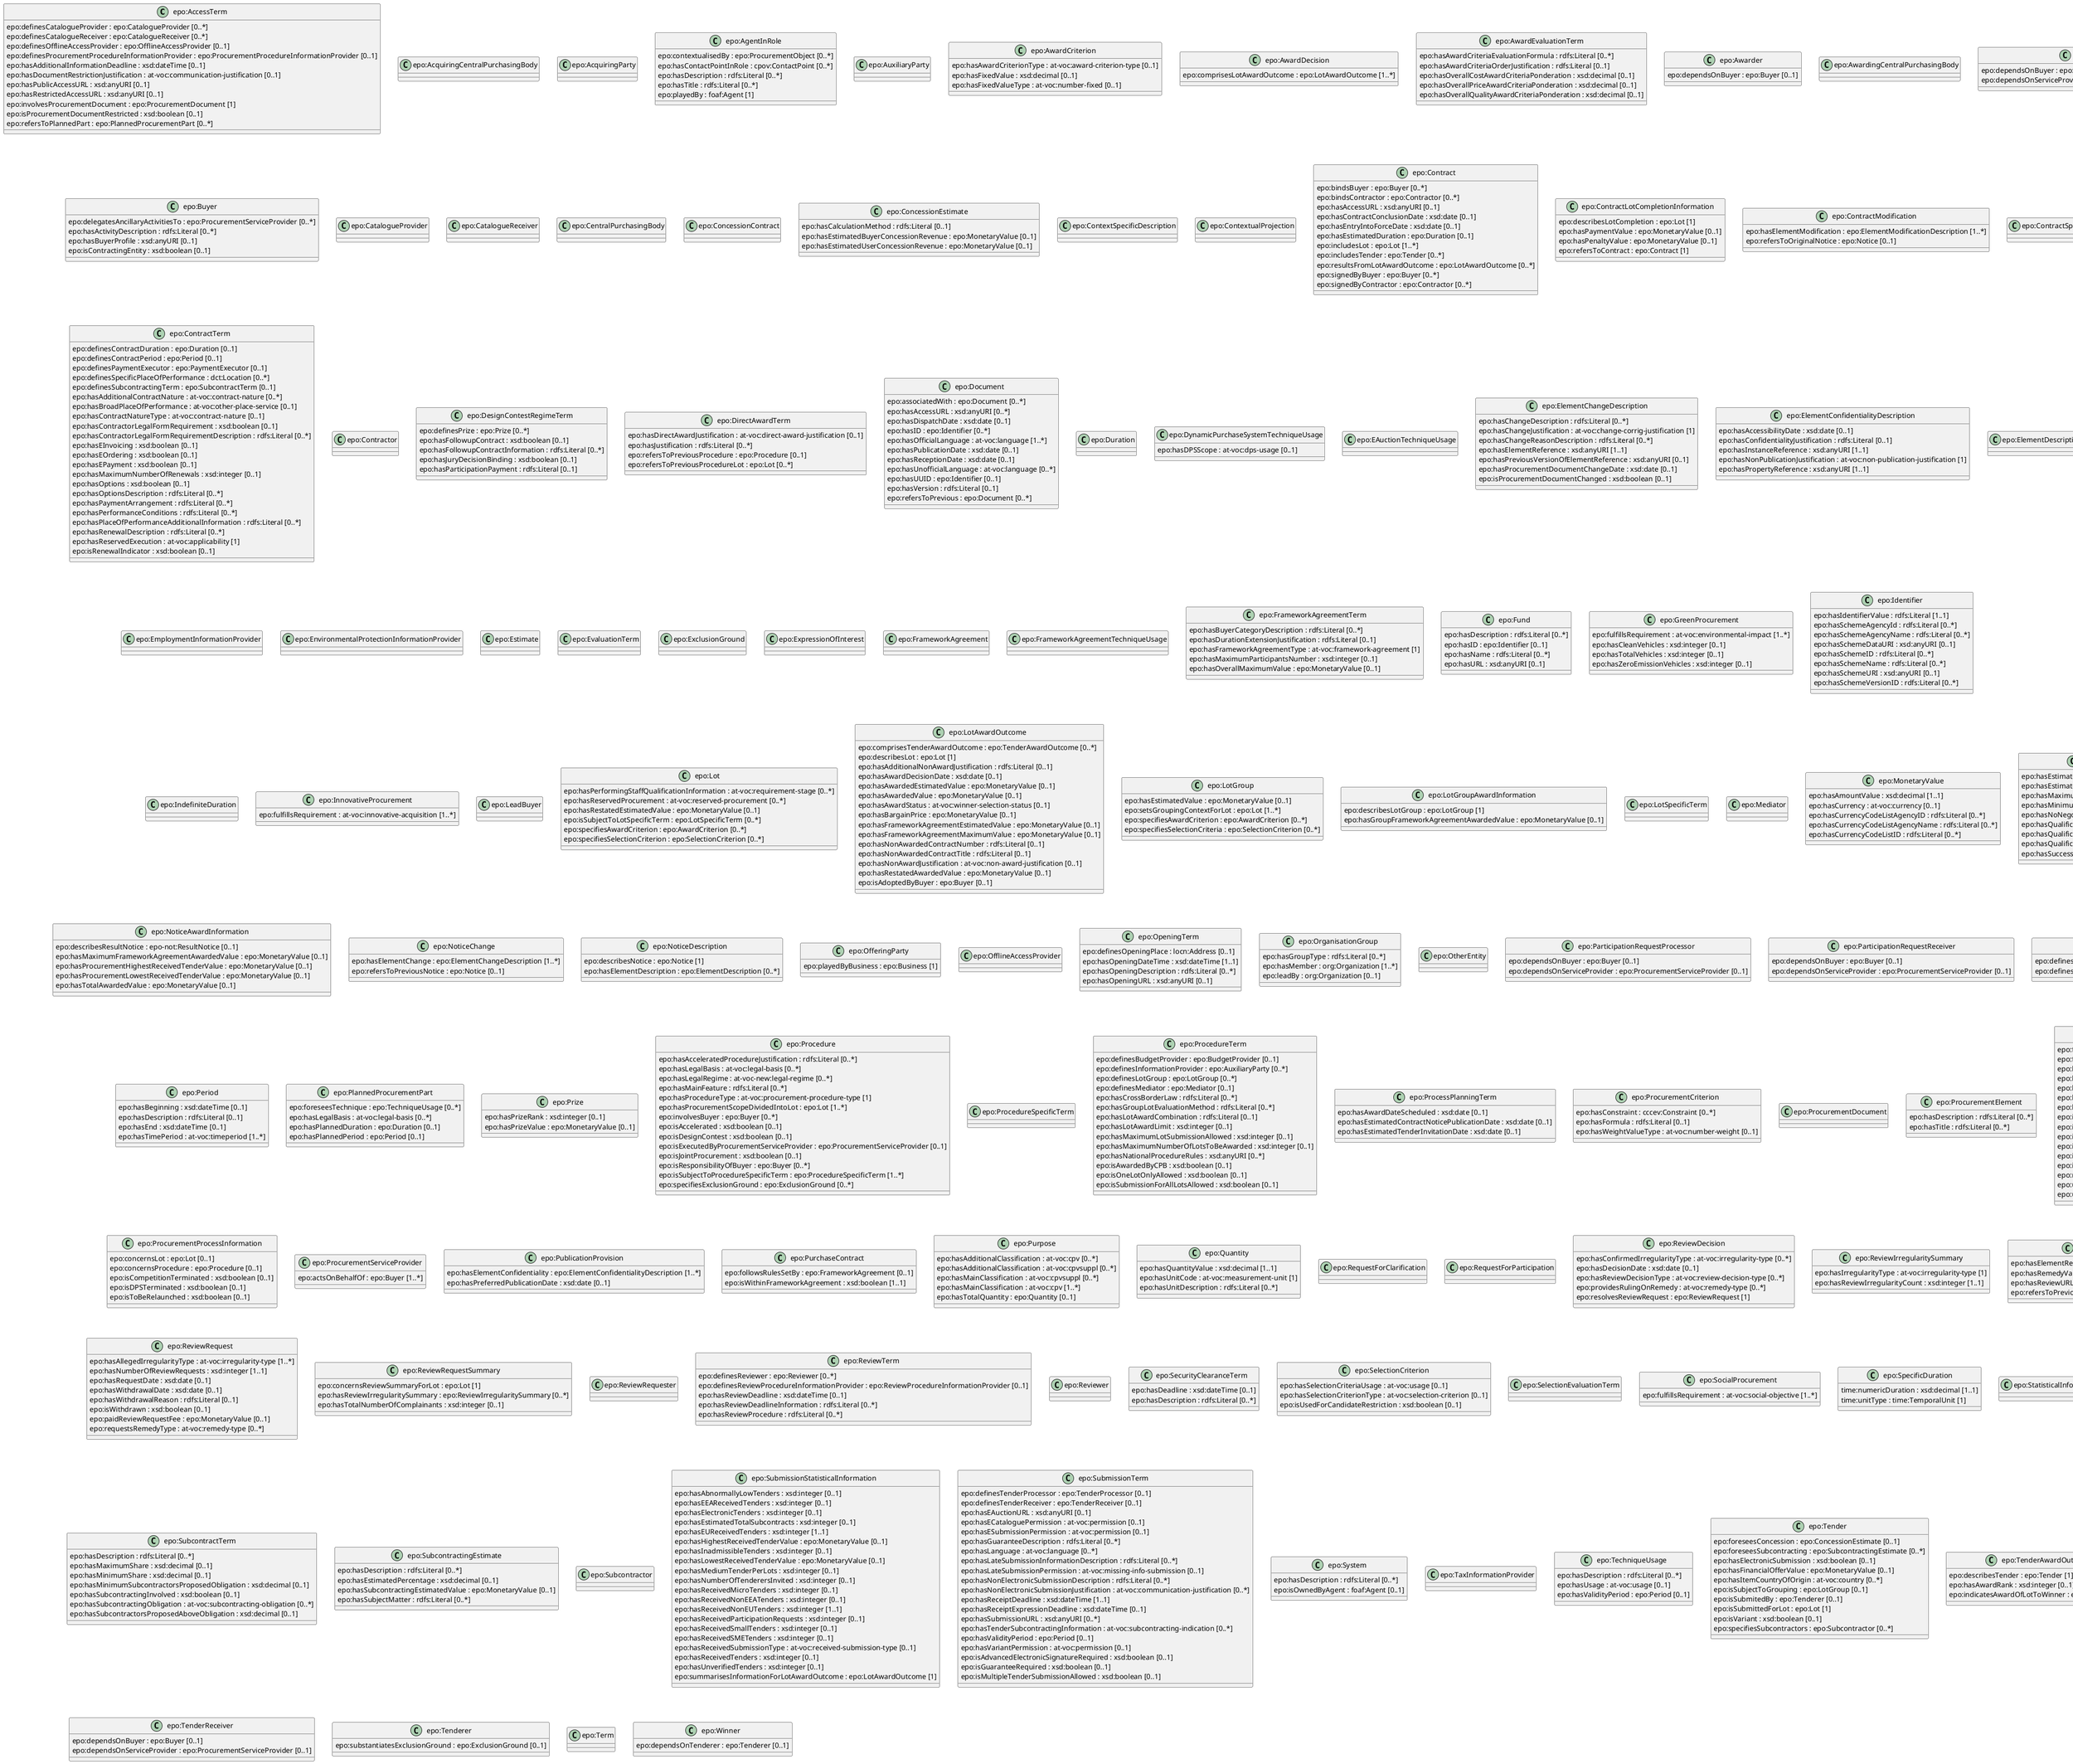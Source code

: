 
@startuml
class "epo:AccessTerm" {
  epo:definesCatalogueProvider : epo:CatalogueProvider [0..*]
  epo:definesCatalogueReceiver : epo:CatalogueReceiver [0..*]
  epo:definesOfflineAccessProvider : epo:OfflineAccessProvider [0..1]
  epo:definesProcurementProcedureInformationProvider : epo:ProcurementProcedureInformationProvider [0..1]
  epo:hasAdditionalInformationDeadline : xsd:dateTime [0..1]
  epo:hasDocumentRestrictionJustification : at-voc:communication-justification [0..1]
  epo:hasPublicAccessURL : xsd:anyURI [0..1]
  epo:hasRestrictedAccessURL : xsd:anyURI [0..1]
  epo:involvesProcurementDocument : epo:ProcurementDocument [1]
  epo:isProcurementDocumentRestricted : xsd:boolean [0..1]
  epo:refersToPlannedPart : epo:PlannedProcurementPart [0..*]
}

class "epo:AcquiringCentralPurchasingBody" {

}

class "epo:AcquiringParty" {

}

class "epo:AgentInRole" {
  epo:contextualisedBy : epo:ProcurementObject [0..*]
  epo:hasContactPointInRole : cpov:ContactPoint [0..*]
  epo:hasDescription : rdfs:Literal [0..*]
  epo:hasTitle : rdfs:Literal [0..*]
  epo:playedBy : foaf:Agent [1]
}

class "epo:AuxiliaryParty" {

}

class "epo:AwardCriterion" {
  epo:hasAwardCriterionType : at-voc:award-criterion-type [0..1]
  epo:hasFixedValue : xsd:decimal [0..1]
  epo:hasFixedValueType : at-voc:number-fixed [0..1]
}

class "epo:AwardDecision" {
  epo:comprisesLotAwardOutcome : epo:LotAwardOutcome [1..*]
}

class "epo:AwardEvaluationTerm" {
  epo:hasAwardCriteriaEvaluationFormula : rdfs:Literal [0..*]
  epo:hasAwardCriteriaOrderJustification : rdfs:Literal [0..1]
  epo:hasOverallCostAwardCriteriaPonderation : xsd:decimal [0..1]
  epo:hasOverallPriceAwardCriteriaPonderation : xsd:decimal [0..1]
  epo:hasOverallQualityAwardCriteriaPonderation : xsd:decimal [0..1]
}

class "epo:Awarder" {
  epo:dependsOnBuyer : epo:Buyer [0..1]
}

class "epo:AwardingCentralPurchasingBody" {

}

class "epo:BudgetProvider" {
  epo:dependsOnBuyer : epo:Buyer [0..1]
  epo:dependsOnServiceProvider : epo:ProcurementServiceProvider [0..1]
}

class "epo:Business" {
  epo:hasBeneficialOwner : cpv:Person [0..*]
  epo:hasBusinessSize : at-voc:economic-operator-size [0..1]
  epo:isListedCompany : xsd:boolean [0..1]
}

class "epo:Buyer" {
  epo:delegatesAncillaryActivitiesTo : epo:ProcurementServiceProvider [0..*]
  epo:hasActivityDescription : rdfs:Literal [0..*]
  epo:hasBuyerProfile : xsd:anyURI [0..1]
  epo:isContractingEntity : xsd:boolean [0..1]
}

class "epo:CatalogueProvider" {

}

class "epo:CatalogueReceiver" {

}

class "epo:CentralPurchasingBody" {

}

class "epo:ConcessionContract" {

}

class "epo:ConcessionEstimate" {
  epo:hasCalculationMethod : rdfs:Literal [0..1]
  epo:hasEstimatedBuyerConcessionRevenue : epo:MonetaryValue [0..1]
  epo:hasEstimatedUserConcessionRevenue : epo:MonetaryValue [0..1]
}

class "epo:ContextSpecificDescription" {

}

class "epo:ContextualProjection" {

}

class "epo:Contract" {
  epo:bindsBuyer : epo:Buyer [0..*]
  epo:bindsContractor : epo:Contractor [0..*]
  epo:hasAccessURL : xsd:anyURI [0..1]
  epo:hasContractConclusionDate : xsd:date [0..1]
  epo:hasEntryIntoForceDate : xsd:date [0..1]
  epo:hasEstimatedDuration : epo:Duration [0..1]
  epo:includesLot : epo:Lot [1..*]
  epo:includesTender : epo:Tender [0..*]
  epo:resultsFromLotAwardOutcome : epo:LotAwardOutcome [0..*]
  epo:signedByBuyer : epo:Buyer [0..*]
  epo:signedByContractor : epo:Contractor [0..*]
}

class "epo:ContractLotCompletionInformation" {
  epo:describesLotCompletion : epo:Lot [1]
  epo:hasPaymentValue : epo:MonetaryValue [0..1]
  epo:hasPenaltyValue : epo:MonetaryValue [0..1]
  epo:refersToContract : epo:Contract [1]
}

class "epo:ContractModification" {
  epo:hasElementModification : epo:ElementModificationDescription [1..*]
  epo:refersToOriginalNotice : epo:Notice [0..1]
}

class "epo:ContractSpecificTerm" {

}

class "epo:ContractTerm" {
  epo:definesContractDuration : epo:Duration [0..1]
  epo:definesContractPeriod : epo:Period [0..1]
  epo:definesPaymentExecutor : epo:PaymentExecutor [0..1]
  epo:definesSpecificPlaceOfPerformance : dct:Location [0..*]
  epo:definesSubcontractingTerm : epo:SubcontractTerm [0..1]
  epo:hasAdditionalContractNature : at-voc:contract-nature [0..*]
  epo:hasBroadPlaceOfPerformance : at-voc:other-place-service [0..1]
  epo:hasContractNatureType : at-voc:contract-nature [0..1]
  epo:hasContractorLegalFormRequirement : xsd:boolean [0..1]
  epo:hasContractorLegalFormRequirementDescription : rdfs:Literal [0..*]
  epo:hasEInvoicing : xsd:boolean [0..1]
  epo:hasEOrdering : xsd:boolean [0..1]
  epo:hasEPayment : xsd:boolean [0..1]
  epo:hasMaximumNumberOfRenewals : xsd:integer [0..1]
  epo:hasOptions : xsd:boolean [0..1]
  epo:hasOptionsDescription : rdfs:Literal [0..*]
  epo:hasPaymentArrangement : rdfs:Literal [0..*]
  epo:hasPerformanceConditions : rdfs:Literal [0..*]
  epo:hasPlaceOfPerformanceAdditionalInformation : rdfs:Literal [0..*]
  epo:hasRenewalDescription : rdfs:Literal [0..*]
  epo:hasReservedExecution : at-voc:applicability [1]
  epo:isRenewalIndicator : xsd:boolean [0..1]
}

class "epo:Contractor" {

}

class "epo:DesignContestRegimeTerm" {
  epo:definesPrize : epo:Prize [0..*]
  epo:hasFollowupContract : xsd:boolean [0..1]
  epo:hasFollowupContractInformation : rdfs:Literal [0..*]
  epo:hasJuryDecisionBinding : xsd:boolean [0..1]
  epo:hasParticipationPayment : rdfs:Literal [0..1]
}

class "epo:DirectAwardTerm" {
  epo:hasDirectAwardJustification : at-voc:direct-award-justification [0..1]
  epo:hasJustification : rdfs:Literal [0..*]
  epo:refersToPreviousProcedure : epo:Procedure [0..1]
  epo:refersToPreviousProcedureLot : epo:Lot [0..*]
}

class "epo:Document" {
  epo:associatedWith : epo:Document [0..*]
  epo:hasAccessURL : xsd:anyURI [0..*]
  epo:hasDispatchDate : xsd:date [0..1]
  epo:hasID : epo:Identifier [0..*]
  epo:hasOfficialLanguage : at-voc:language [1..*]
  epo:hasPublicationDate : xsd:date [0..1]
  epo:hasReceptionDate : xsd:date [0..1]
  epo:hasUnofficialLanguage : at-voc:language [0..*]
  epo:hasUUID : epo:Identifier [0..1]
  epo:hasVersion : rdfs:Literal [0..1]
  epo:refersToPrevious : epo:Document [0..*]
}

class "epo:Duration" {

}

class "epo:DynamicPurchaseSystemTechniqueUsage" {
  epo:hasDPSScope : at-voc:dps-usage [0..1]
}

class "epo:EAuctionTechniqueUsage" {

}

class "epo:ElementChangeDescription" {
  epo:hasChangeDescription : rdfs:Literal [0..*]
  epo:hasChangeJustification : at-voc:change-corrig-justification [1]
  epo:hasChangeReasonDescription : rdfs:Literal [0..*]
  epo:hasElementReference : xsd:anyURI [1..1]
  epo:hasPreviousVersionOfElementReference : xsd:anyURI [0..1]
  epo:hasProcurementDocumentChangeDate : xsd:date [0..1]
  epo:isProcurementDocumentChanged : xsd:boolean [0..1]
}

class "epo:ElementConfidentialityDescription" {
  epo:hasAccessibilityDate : xsd:date [0..1]
  epo:hasConfidentialityJustification : rdfs:Literal [0..1]
  epo:hasInstanceReference : xsd:anyURI [1..1]
  epo:hasNonPublicationJustification : at-voc:non-publication-justification [1]
  epo:hasPropertyReference : xsd:anyURI [1..1]
}

class "epo:ElementDescription" {

}

class "epo:ElementModificationDescription" {
  epo:hasElementReference : xsd:anyURI [0..1]
  epo:hasModficationJustification : at-voc:modification-justification [1]
  epo:hasModificationDescription : rdfs:Literal [0..*]
  epo:hasModificationReasonDescription : rdfs:Literal [0..*]
}

class "epo:EmploymentInformationProvider" {

}

class "epo:EnvironmentalProtectionInformationProvider" {

}

class "epo:Estimate" {

}

class "epo:EvaluationTerm" {

}

class "epo:ExclusionGround" {

}

class "epo:ExpressionOfInterest" {

}

class "epo:FrameworkAgreement" {

}

class "epo:FrameworkAgreementTechniqueUsage" {

}

class "epo:FrameworkAgreementTerm" {
  epo:hasBuyerCategoryDescription : rdfs:Literal [0..*]
  epo:hasDurationExtensionJustification : rdfs:Literal [0..1]
  epo:hasFrameworkAgreementType : at-voc:framework-agreement [1]
  epo:hasMaximumParticipantsNumber : xsd:integer [0..1]
  epo:hasOverallMaximumValue : epo:MonetaryValue [0..1]
}

class "epo:Fund" {
  epo:hasDescription : rdfs:Literal [0..*]
  epo:hasID : epo:Identifier [0..1]
  epo:hasName : rdfs:Literal [0..*]
  epo:hasURL : xsd:anyURI [0..1]
}

class "epo:GreenProcurement" {
  epo:fulfillsRequirement : at-voc:environmental-impact [1..*]
  epo:hasCleanVehicles : xsd:integer [0..1]
  epo:hasTotalVehicles : xsd:integer [0..1]
  epo:hasZeroEmissionVehicles : xsd:integer [0..1]
}

class "epo:Identifier" {
  epo:hasIdentifierValue : rdfs:Literal [1..1]
  epo:hasSchemeAgencyId : rdfs:Literal [0..*]
  epo:hasSchemeAgencyName : rdfs:Literal [0..*]
  epo:hasSchemeDataURI : xsd:anyURI [0..1]
  epo:hasSchemeID : rdfs:Literal [0..*]
  epo:hasSchemeName : rdfs:Literal [0..*]
  epo:hasSchemeURI : xsd:anyURI [0..1]
  epo:hasSchemeVersionID : rdfs:Literal [0..*]
}

class "epo:IndefiniteDuration" {

}

class "epo:InnovativeProcurement" {
  epo:fulfillsRequirement : at-voc:innovative-acquisition [1..*]
}

class "epo:LeadBuyer" {

}

class "epo:Lot" {
  epo:hasPerformingStaffQualificationInformation : at-voc:requirement-stage [0..*]
  epo:hasReservedProcurement : at-voc:reserved-procurement [0..*]
  epo:hasRestatedEstimatedValue : epo:MonetaryValue [0..1]
  epo:isSubjectToLotSpecificTerm : epo:LotSpecificTerm [0..*]
  epo:specifiesAwardCriterion : epo:AwardCriterion [0..*]
  epo:specifiesSelectionCriterion : epo:SelectionCriterion [0..*]
}

class "epo:LotAwardOutcome" {
  epo:comprisesTenderAwardOutcome : epo:TenderAwardOutcome [0..*]
  epo:describesLot : epo:Lot [1]
  epo:hasAdditionalNonAwardJustification : rdfs:Literal [0..1]
  epo:hasAwardDecisionDate : xsd:date [0..1]
  epo:hasAwardedEstimatedValue : epo:MonetaryValue [0..1]
  epo:hasAwardedValue : epo:MonetaryValue [0..1]
  epo:hasAwardStatus : at-voc:winner-selection-status [0..1]
  epo:hasBargainPrice : epo:MonetaryValue [0..1]
  epo:hasFrameworkAgreementEstimatedValue : epo:MonetaryValue [0..1]
  epo:hasFrameworkAgreementMaximumValue : epo:MonetaryValue [0..1]
  epo:hasNonAwardedContractNumber : rdfs:Literal [0..1]
  epo:hasNonAwardedContractTitle : rdfs:Literal [0..1]
  epo:hasNonAwardJustification : at-voc:non-award-justification [0..1]
  epo:hasRestatedAwardedValue : epo:MonetaryValue [0..1]
  epo:isAdoptedByBuyer : epo:Buyer [0..1]
}

class "epo:LotGroup" {
  epo:hasEstimatedValue : epo:MonetaryValue [0..1]
  epo:setsGroupingContextForLot : epo:Lot [1..*]
  epo:specifiesAwardCriterion : epo:AwardCriterion [0..*]
  epo:specifiesSelectionCriteria : epo:SelectionCriterion [0..*]
}

class "epo:LotGroupAwardInformation" {
  epo:describesLotGroup : epo:LotGroup [1]
  epo:hasGroupFrameworkAgreementAwardedValue : epo:MonetaryValue [0..1]
}

class "epo:LotSpecificTerm" {

}

class "epo:Mediator" {

}

class "epo:MonetaryValue" {
  epo:hasAmountValue : xsd:decimal [1..1]
  epo:hasCurrency : at-voc:currency [0..1]
  epo:hasCurrencyCodeListAgencyID : rdfs:Literal [0..*]
  epo:hasCurrencyCodeListAgencyName : rdfs:Literal [0..*]
  epo:hasCurrencyCodeListID : rdfs:Literal [0..*]
}

class "epo:MultipleStageProcedureTerm" {
  epo:hasEstimatedInvitationToExpressInterestDate : xsd:date [0..1]
  epo:hasEstimatedInvitationToTenderDate : xsd:date [0..1]
  epo:hasMaximumNumberOfCandidates : xsd:integer [0..1]
  epo:hasMinimumNumberOfCandidates : xsd:integer [0..1]
  epo:hasNoNegotiationNecessary : xsd:boolean [0..1]
  epo:hasQualificationSystemDuration : epo:Duration [0..1]
  epo:hasQualificationSystemPeriod : epo:Period [0..1]
  epo:hasQualificationSystemRenewalDescription : rdfs:Literal [0..1]
  epo:hasSuccessiveReduction : xsd:boolean [0..1]
}

class "epo:Notice" {
  epo:hasFormType : at-voc:form-type [0..1]
  epo:hasLegalBasis : at-voc:legal-basis [0..1]
  epo:hasNoticeType : at-voc:notice-type [1]
  epo:hasNotificationContentType : at-voc-new:notification-phases-content-types [0..1]
  epo:isBasedOnImplementingRegulation : at-voc:legal-basis [0..1]
  epo:refersToNotice : epo:Notice [0..1]
  epo:refersToProcedure : epo:Procedure [1]
}

class "epo:NoticeAwardInformation" {
  epo:describesResultNotice : epo-not:ResultNotice [0..1]
  epo:hasMaximumFrameworkAgreementAwardedValue : epo:MonetaryValue [0..1]
  epo:hasProcurementHighestReceivedTenderValue : epo:MonetaryValue [0..1]
  epo:hasProcurementLowestReceivedTenderValue : epo:MonetaryValue [0..1]
  epo:hasTotalAwardedValue : epo:MonetaryValue [0..1]
}

class "epo:NoticeChange" {
  epo:hasElementChange : epo:ElementChangeDescription [1..*]
  epo:refersToPreviousNotice : epo:Notice [0..1]
}

class "epo:NoticeDescription" {
  epo:describesNotice : epo:Notice [1]
  epo:hasElementDescription : epo:ElementDescription [0..*]
}

class "epo:OfferingParty" {
  epo:playedByBusiness : epo:Business [1]
}

class "epo:OfflineAccessProvider" {

}

class "epo:OpeningTerm" {
  epo:definesOpeningPlace : locn:Address [0..1]
  epo:hasOpeningDateTime : xsd:dateTime [1..1]
  epo:hasOpeningDescription : rdfs:Literal [0..*]
  epo:hasOpeningURL : xsd:anyURI [0..1]
}

class "epo:OrganisationGroup" {
  epo:hasGroupType : rdfs:Literal [0..*]
  epo:hasMember : org:Organization [1..*]
  epo:leadBy : org:Organization [0..1]
}

class "epo:OtherEntity" {

}

class "epo:ParticipationRequestProcessor" {
  epo:dependsOnBuyer : epo:Buyer [0..1]
  epo:dependsOnServiceProvider : epo:ProcurementServiceProvider [0..1]
}

class "epo:ParticipationRequestReceiver" {
  epo:dependsOnBuyer : epo:Buyer [0..1]
  epo:dependsOnServiceProvider : epo:ProcurementServiceProvider [0..1]
}

class "epo:ParticipationRequestTerm" {
  epo:definesParticipationRequestProcessor : epo:ParticipationRequestProcessor [0..1]
  epo:definesParticipationRequestReceiver : epo:ParticipationRequestReceiver [0..1]
}

class "epo:PaymentExecutor" {
  epo:dependsOnBuyer : epo:Buyer [0..1]
  epo:dependsOnServiceProvider : epo:ProcurementServiceProvider [0..1]
}

class "epo:Period" {
  epo:hasBeginning : xsd:dateTime [0..1]
  epo:hasDescription : rdfs:Literal [0..1]
  epo:hasEnd : xsd:dateTime [0..1]
  epo:hasTimePeriod : at-voc:timeperiod [1..*]
}

class "epo:PlannedProcurementPart" {
  epo:foreseesTechnique : epo:TechniqueUsage [0..*]
  epo:hasLegalBasis : at-voc:legal-basis [0..*]
  epo:hasPlannedDuration : epo:Duration [0..1]
  epo:hasPlannedPeriod : epo:Period [0..1]
}

class "epo:Prize" {
  epo:hasPrizeRank : xsd:integer [0..1]
  epo:hasPrizeValue : epo:MonetaryValue [0..1]
}

class "epo:Procedure" {
  epo:hasAcceleratedProcedureJustification : rdfs:Literal [0..*]
  epo:hasLegalBasis : at-voc:legal-basis [0..*]
  epo:hasLegalRegime : at-voc-new:legal-regime [0..*]
  epo:hasMainFeature : rdfs:Literal [0..*]
  epo:hasProcedureType : at-voc:procurement-procedure-type [1]
  epo:hasProcurementScopeDividedIntoLot : epo:Lot [1..*]
  epo:involvesBuyer : epo:Buyer [0..*]
  epo:isAccelerated : xsd:boolean [0..1]
  epo:isDesignContest : xsd:boolean [0..1]
  epo:isExecutedByProcurementServiceProvider : epo:ProcurementServiceProvider [0..1]
  epo:isJointProcurement : xsd:boolean [0..1]
  epo:isResponsibilityOfBuyer : epo:Buyer [0..*]
  epo:isSubjectToProcedureSpecificTerm : epo:ProcedureSpecificTerm [1..*]
  epo:specifiesExclusionGround : epo:ExclusionGround [0..*]
}

class "epo:ProcedureSpecificTerm" {

}

class "epo:ProcedureTerm" {
  epo:definesBudgetProvider : epo:BudgetProvider [0..1]
  epo:definesInformationProvider : epo:AuxiliaryParty [0..*]
  epo:definesLotGroup : epo:LotGroup [0..*]
  epo:definesMediator : epo:Mediator [0..1]
  epo:hasCrossBorderLaw : rdfs:Literal [0..*]
  epo:hasGroupLotEvaluationMethod : rdfs:Literal [0..*]
  epo:hasLotAwardCombination : rdfs:Literal [0..1]
  epo:hasLotAwardLimit : xsd:integer [0..1]
  epo:hasMaximumLotSubmissionAllowed : xsd:integer [0..1]
  epo:hasMaximumNumberOfLotsToBeAwarded : xsd:integer [0..1]
  epo:hasNationalProcedureRules : xsd:anyURI [0..*]
  epo:isAwardedByCPB : xsd:boolean [0..1]
  epo:isOneLotOnlyAllowed : xsd:boolean [0..1]
  epo:isSubmissionForAllLotsAllowed : xsd:boolean [0..1]
}

class "epo:ProcessPlanningTerm" {
  epo:hasAwardDateScheduled : xsd:date [0..1]
  epo:hasEstimatedContractNoticePublicationDate : xsd:date [0..1]
  epo:hasEstimatedTenderInvitationDate : xsd:date [0..1]
}

class "epo:ProcurementCriterion" {
  epo:hasConstraint : cccev:Constraint [0..*]
  epo:hasFormula : rdfs:Literal [0..1]
  epo:hasWeightValueType : at-voc:number-weight [0..1]
}

class "epo:ProcurementDocument" {

}

class "epo:ProcurementElement" {
  epo:hasDescription : rdfs:Literal [0..*]
  epo:hasTitle : rdfs:Literal [0..*]
}

class "epo:ProcurementObject" {
  epo:foreseesContractSpecificTerm : epo:ContractSpecificTerm [0..*]
  epo:fulfillsStrategicProcurement : epo:StrategicProcurement [0..*]
  epo:hasAdditionalInformation : rdfs:Literal [0..*]
  epo:hasEstimatedValue : epo:MonetaryValue [0..1]
  epo:hasID : epo:Identifier [1]
  epo:hasPurpose : epo:Purpose [0..1]
  epo:hasRecurrenceDescription : rdfs:Literal [0..1]
  epo:isCoveredByGPA : xsd:boolean [0..1]
  epo:isFundedBy : epo:Fund [0..*]
  epo:isRecurrent : xsd:boolean [0..1]
  epo:isSMESuitable : xsd:boolean [0..1]
  epo:isSubjectToTerm : epo:Term [0..*]
  epo:isUsingEUFunds : xsd:boolean [0..1]
  epo:refersToPlannedPart : epo:PlannedProcurementPart [0..1]
  epo:usesChannel : cv:Channel [0..*]
  epo:usesTechnique : epo:TechniqueUsage [0..*]
}

class "epo:ProcurementProcedureInformationProvider" {

}

class "epo:ProcurementProcessInformation" {
  epo:concernsLot : epo:Lot [0..1]
  epo:concernsProcedure : epo:Procedure [0..1]
  epo:isCompetitionTerminated : xsd:boolean [0..1]
  epo:isDPSTerminated : xsd:boolean [0..1]
  epo:isToBeRelaunched : xsd:boolean [0..1]
}

class "epo:ProcurementServiceProvider" {
  epo:actsOnBehalfOf : epo:Buyer [1..*]
}

class "epo:PublicationProvision" {
  epo:hasElementConfidentiality : epo:ElementConfidentialityDescription [1..*]
  epo:hasPreferredPublicationDate : xsd:date [0..1]
}

class "epo:PurchaseContract" {
  epo:followsRulesSetBy : epo:FrameworkAgreement [0..1]
  epo:isWithinFrameworkAgreement : xsd:boolean [1..1]
}

class "epo:Purpose" {
  epo:hasAdditionalClassification : at-voc:cpv [0..*]
  epo:hasAdditionalClassification : at-voc:cpvsuppl [0..*]
  epo:hasMainClassification : at-voc:cpvsuppl [0..*]
  epo:hasMainClassification : at-voc:cpv [1..*]
  epo:hasTotalQuantity : epo:Quantity [0..1]
}

class "epo:Quantity" {
  epo:hasQuantityValue : xsd:decimal [1..1]
  epo:hasUnitCode : at-voc:measurement-unit [1]
  epo:hasUnitDescription : rdfs:Literal [0..*]
}

class "epo:RequestForClarification" {

}

class "epo:RequestForParticipation" {

}

class "epo:ReviewDecision" {
  epo:hasConfirmedIrregularityType : at-voc:irregularity-type [0..*]
  epo:hasDecisionDate : xsd:date [0..1]
  epo:hasReviewDecisionType : at-voc:review-decision-type [0..*]
  epo:providesRulingOnRemedy : at-voc:remedy-type [0..*]
  epo:resolvesReviewRequest : epo:ReviewRequest [1]
}

class "epo:ReviewIrregularitySummary" {
  epo:hasIrregularityType : at-voc:irregularity-type [1]
  epo:hasReviewIrregularityCount : xsd:integer [1..1]
}

class "epo:ReviewObject" {
  epo:hasElementReference : xsd:anyURI [0..*]
  epo:hasRemedyValue : epo:MonetaryValue [0..1]
  epo:hasReviewURL : xsd:anyURI [0..1]
  epo:refersToPreviousReview : epo:ReviewObject [0..1]
}

class "epo:ReviewProcedureInformationProvider" {
  epo:dependsOnReviewer : epo:Reviewer [0..1]
}

class "epo:ReviewRequest" {
  epo:hasAllegedIrregularityType : at-voc:irregularity-type [1..*]
  epo:hasNumberOfReviewRequests : xsd:integer [1..1]
  epo:hasRequestDate : xsd:date [0..1]
  epo:hasWithdrawalDate : xsd:date [0..1]
  epo:hasWithdrawalReason : rdfs:Literal [0..1]
  epo:isWithdrawn : xsd:boolean [0..1]
  epo:paidReviewRequestFee : epo:MonetaryValue [0..1]
  epo:requestsRemedyType : at-voc:remedy-type [0..*]
}

class "epo:ReviewRequestSummary" {
  epo:concernsReviewSummaryForLot : epo:Lot [1]
  epo:hasReviewIrregularitySummary : epo:ReviewIrregularitySummary [0..*]
  epo:hasTotalNumberOfComplainants : xsd:integer [0..1]
}

class "epo:ReviewRequester" {

}

class "epo:ReviewTerm" {
  epo:definesReviewer : epo:Reviewer [0..*]
  epo:definesReviewProcedureInformationProvider : epo:ReviewProcedureInformationProvider [0..1]
  epo:hasReviewDeadline : xsd:dateTime [0..1]
  epo:hasReviewDeadlineInformation : rdfs:Literal [0..*]
  epo:hasReviewProcedure : rdfs:Literal [0..*]
}

class "epo:Reviewer" {

}

class "epo:SecurityClearanceTerm" {
  epo:hasDeadline : xsd:dateTime [0..1]
  epo:hasDescription : rdfs:Literal [0..*]
}

class "epo:SelectionCriterion" {
  epo:hasSelectionCriteriaUsage : at-voc:usage [0..1]
  epo:hasSelectionCriterionType : at-voc:selection-criterion [0..1]
  epo:isUsedForCandidateRestriction : xsd:boolean [0..1]
}

class "epo:SelectionEvaluationTerm" {

}

class "epo:SocialProcurement" {
  epo:fulfillsRequirement : at-voc:social-objective [1..*]
}

class "epo:SpecificDuration" {
  time:numericDuration : xsd:decimal [1..1]
  time:unitType : time:TemporalUnit [1]
}

class "epo:StatisticalInformation" {

}

class "epo:StrategicProcurement" {
  epo:hasNonAccessibilityCriterionJustification : rdfs:Literal [0..*]
  epo:hasStrategicProcurementDescription : rdfs:Literal [0..*]
  epo:includesAccessibilityCriterion : at-voc:accessibility [0..*]
}

class "epo:SubcontractTerm" {
  epo:hasDescription : rdfs:Literal [0..*]
  epo:hasMaximumShare : xsd:decimal [0..1]
  epo:hasMinimumShare : xsd:decimal [0..1]
  epo:hasMinimumSubcontractorsProposedObligation : xsd:decimal [0..1]
  epo:hasSubcontractingInvolved : xsd:boolean [0..1]
  epo:hasSubcontractingObligation : at-voc:subcontracting-obligation [0..*]
  epo:hasSubcontractorsProposedAboveObligation : xsd:decimal [0..1]
}

class "epo:SubcontractingEstimate" {
  epo:hasDescription : rdfs:Literal [0..*]
  epo:hasEstimatedPercentage : xsd:decimal [0..1]
  epo:hasSubcontractingEstimatedValue : epo:MonetaryValue [0..1]
  epo:hasSubjectMatter : rdfs:Literal [0..*]
}

class "epo:Subcontractor" {

}

class "epo:SubmissionStatisticalInformation" {
  epo:hasAbnormallyLowTenders : xsd:integer [0..1]
  epo:hasEEAReceivedTenders : xsd:integer [0..1]
  epo:hasElectronicTenders : xsd:integer [0..1]
  epo:hasEstimatedTotalSubcontracts : xsd:integer [0..1]
  epo:hasEUReceivedTenders : xsd:integer [1..1]
  epo:hasHighestReceivedTenderValue : epo:MonetaryValue [0..1]
  epo:hasInadmissibleTenders : xsd:integer [0..1]
  epo:hasLowestReceivedTenderValue : epo:MonetaryValue [0..1]
  epo:hasMediumTenderPerLots : xsd:integer [0..1]
  epo:hasNumberOfTenderersInvited : xsd:integer [0..1]
  epo:hasReceivedMicroTenders : xsd:integer [0..1]
  epo:hasReceivedNonEEATenders : xsd:integer [0..1]
  epo:hasReceivedNonEUTenders : xsd:integer [1..1]
  epo:hasReceivedParticipationRequests : xsd:integer [0..1]
  epo:hasReceivedSmallTenders : xsd:integer [0..1]
  epo:hasReceivedSMETenders : xsd:integer [0..1]
  epo:hasReceivedSubmissionType : at-voc:received-submission-type [0..1]
  epo:hasReceivedTenders : xsd:integer [0..1]
  epo:hasUnverifiedTenders : xsd:integer [0..1]
  epo:summarisesInformationForLotAwardOutcome : epo:LotAwardOutcome [1]
}

class "epo:SubmissionTerm" {
  epo:definesTenderProcessor : epo:TenderProcessor [0..1]
  epo:definesTenderReceiver : epo:TenderReceiver [0..1]
  epo:hasEAuctionURL : xsd:anyURI [0..1]
  epo:hasECataloguePermission : at-voc:permission [0..1]
  epo:hasESubmissionPermission : at-voc:permission [0..1]
  epo:hasGuaranteeDescription : rdfs:Literal [0..*]
  epo:hasLanguage : at-voc:language [0..*]
  epo:hasLateSubmissionInformationDescription : rdfs:Literal [0..*]
  epo:hasLateSubmissionPermission : at-voc:missing-info-submission [0..1]
  epo:hasNonElectronicSubmissionDescription : rdfs:Literal [0..*]
  epo:hasNonElectronicSubmissionJustification : at-voc:communication-justification [0..*]
  epo:hasReceiptDeadline : xsd:dateTime [1..1]
  epo:hasReceiptExpressionDeadline : xsd:dateTime [0..1]
  epo:hasSubmissionURL : xsd:anyURI [0..*]
  epo:hasTenderSubcontractingInformation : at-voc:subcontracting-indication [0..*]
  epo:hasValidityPeriod : epo:Period [0..1]
  epo:hasVariantPermission : at-voc:permission [0..1]
  epo:isAdvancedElectronicSignatureRequired : xsd:boolean [0..1]
  epo:isGuaranteeRequired : xsd:boolean [0..1]
  epo:isMultipleTenderSubmissionAllowed : xsd:boolean [0..1]
}

class "epo:System" {
  epo:hasDescription : rdfs:Literal [0..*]
  epo:isOwnedByAgent : foaf:Agent [0..1]
}

class "epo:TaxInformationProvider" {

}

class "epo:TechniqueUsage" {
  epo:hasDescription : rdfs:Literal [0..*]
  epo:hasUsage : at-voc:usage [0..1]
  epo:hasValidityPeriod : epo:Period [0..1]
}

class "epo:Tender" {
  epo:foreseesConcession : epo:ConcessionEstimate [0..1]
  epo:foreseesSubcontracting : epo:SubcontractingEstimate [0..*]
  epo:hasElectronicSubmission : xsd:boolean [0..1]
  epo:hasFinancialOfferValue : epo:MonetaryValue [0..1]
  epo:hasItemCountryOfOrigin : at-voc:country [0..*]
  epo:isSubjectToGrouping : epo:LotGroup [0..1]
  epo:isSubmitedBy : epo:Tenderer [0..1]
  epo:isSubmittedForLot : epo:Lot [1]
  epo:isVariant : xsd:boolean [0..1]
  epo:specifiesSubcontractors : epo:Subcontractor [0..*]
}

class "epo:TenderAwardOutcome" {
  epo:describesTender : epo:Tender [1]
  epo:hasAwardRank : xsd:integer [0..1]
  epo:indicatesAwardOfLotToWinner : epo:Winner [0..1]
}

class "epo:TenderGroup" {
  epo:comprisesTender : epo:Tender [1..*]
  epo:hasTotalValue : epo:MonetaryValue [1]
  epo:isSubmittedForLotGroup : epo:LotGroup [1]
}

class "epo:TenderProcessor" {
  epo:dependsOnBuyer : epo:Buyer [0..1]
  epo:dependsOnServiceProvider : epo:ProcurementServiceProvider [0..1]
}

class "epo:TenderReceiver" {
  epo:dependsOnBuyer : epo:Buyer [0..1]
  epo:dependsOnServiceProvider : epo:ProcurementServiceProvider [0..1]
}

class "epo:Tenderer" {
  epo:substantiatesExclusionGround : epo:ExclusionGround [0..1]
}

class "epo:Term" {

}

class "epo:Winner" {
  epo:dependsOnTenderer : epo:Tenderer [0..1]
}

@enduml
